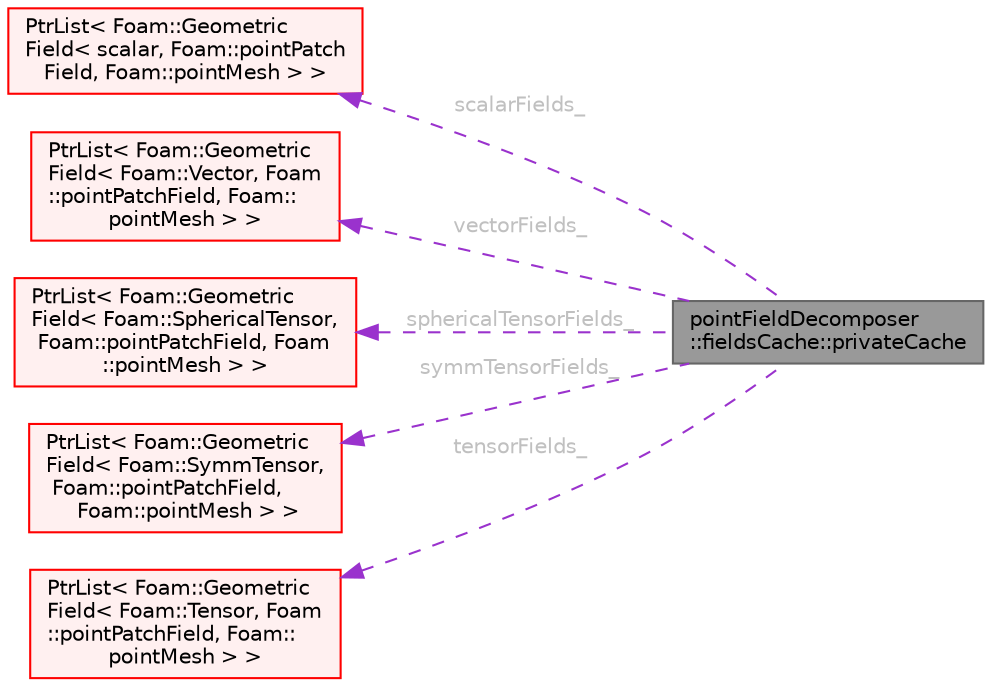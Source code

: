 digraph "pointFieldDecomposer::fieldsCache::privateCache"
{
 // LATEX_PDF_SIZE
  bgcolor="transparent";
  edge [fontname=Helvetica,fontsize=10,labelfontname=Helvetica,labelfontsize=10];
  node [fontname=Helvetica,fontsize=10,shape=box,height=0.2,width=0.4];
  rankdir="LR";
  Node1 [id="Node000001",label="pointFieldDecomposer\l::fieldsCache::privateCache",height=0.2,width=0.4,color="gray40", fillcolor="grey60", style="filled", fontcolor="black",tooltip=" "];
  Node2 -> Node1 [id="edge1_Node000001_Node000002",dir="back",color="darkorchid3",style="dashed",tooltip=" ",label=" scalarFields_",fontcolor="grey" ];
  Node2 [id="Node000002",label="PtrList\< Foam::Geometric\lField\< scalar, Foam::pointPatch\lField, Foam::pointMesh \> \>",height=0.2,width=0.4,color="red", fillcolor="#FFF0F0", style="filled",URL="$classFoam_1_1PtrList.html",tooltip=" "];
  Node6 -> Node1 [id="edge2_Node000001_Node000006",dir="back",color="darkorchid3",style="dashed",tooltip=" ",label=" vectorFields_",fontcolor="grey" ];
  Node6 [id="Node000006",label="PtrList\< Foam::Geometric\lField\< Foam::Vector, Foam\l::pointPatchField, Foam::\lpointMesh \> \>",height=0.2,width=0.4,color="red", fillcolor="#FFF0F0", style="filled",URL="$classFoam_1_1PtrList.html",tooltip=" "];
  Node8 -> Node1 [id="edge3_Node000001_Node000008",dir="back",color="darkorchid3",style="dashed",tooltip=" ",label=" sphericalTensorFields_",fontcolor="grey" ];
  Node8 [id="Node000008",label="PtrList\< Foam::Geometric\lField\< Foam::SphericalTensor,\l Foam::pointPatchField, Foam\l::pointMesh \> \>",height=0.2,width=0.4,color="red", fillcolor="#FFF0F0", style="filled",URL="$classFoam_1_1PtrList.html",tooltip=" "];
  Node10 -> Node1 [id="edge4_Node000001_Node000010",dir="back",color="darkorchid3",style="dashed",tooltip=" ",label=" symmTensorFields_",fontcolor="grey" ];
  Node10 [id="Node000010",label="PtrList\< Foam::Geometric\lField\< Foam::SymmTensor,\l Foam::pointPatchField,\l Foam::pointMesh \> \>",height=0.2,width=0.4,color="red", fillcolor="#FFF0F0", style="filled",URL="$classFoam_1_1PtrList.html",tooltip=" "];
  Node12 -> Node1 [id="edge5_Node000001_Node000012",dir="back",color="darkorchid3",style="dashed",tooltip=" ",label=" tensorFields_",fontcolor="grey" ];
  Node12 [id="Node000012",label="PtrList\< Foam::Geometric\lField\< Foam::Tensor, Foam\l::pointPatchField, Foam::\lpointMesh \> \>",height=0.2,width=0.4,color="red", fillcolor="#FFF0F0", style="filled",URL="$classFoam_1_1PtrList.html",tooltip=" "];
}
